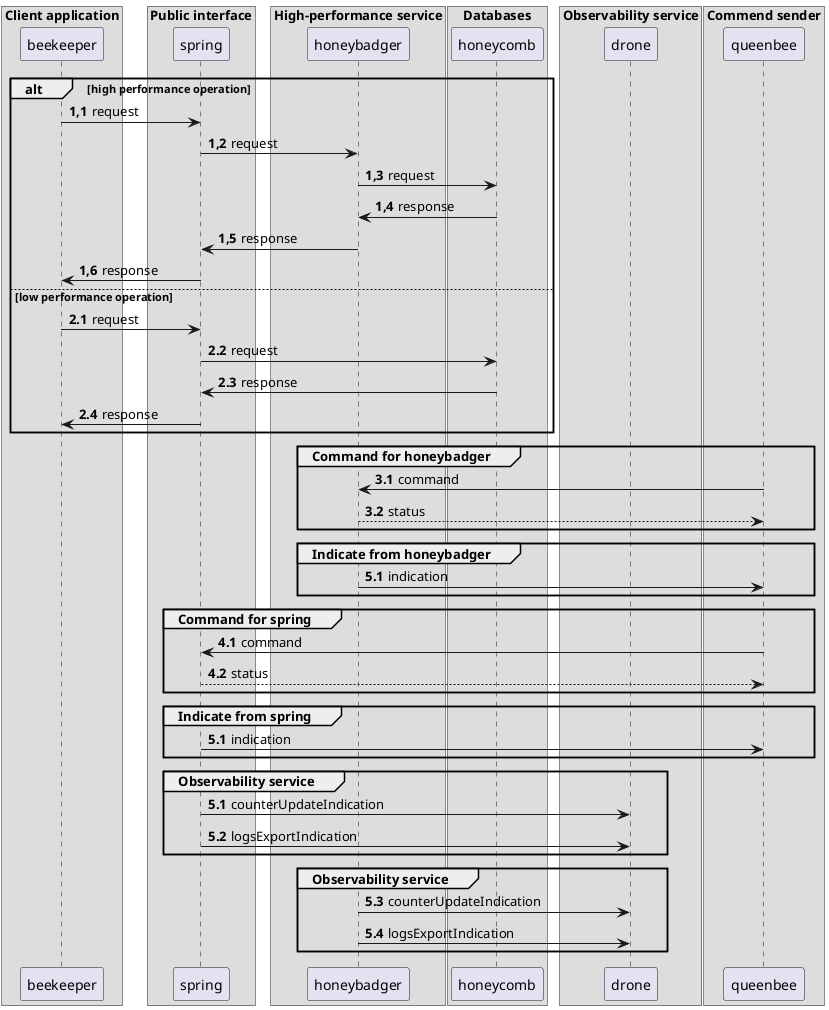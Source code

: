 @startuml

box "Client application"
participant beekeeper
end box

box "Public interface"
participant spring
end box

box "High-performance service"
participant honeybadger
end box

box "Databases"
participant honeycomb
end box

box "Observability service"
participant drone
end box

box "Commend sender"
participant queenbee
end box

alt high performance operation
    autonumber 1,1
    beekeeper -> spring: request
    spring -> honeybadger: request
    honeybadger -> honeycomb: request
    honeycomb -> honeybadger: response
    honeybadger -> spring: response
    spring -> beekeeper: response
else low performance operation
    autonumber 2.1
    beekeeper -> spring: request
    spring -> honeycomb: request
    honeycomb -> spring: response
    spring -> beekeeper: response
end

group Command for honeybadger
    autonumber 3.1
    queenbee -> honeybadger: command
    queenbee <-- honeybadger: status
end

group Indicate from honeybadger
    autonumber 5.1
    honeybadger -> queenbee: indication
end

group Command for spring
    autonumber 4.1
    queenbee -> spring: command
    queenbee <-- spring: status
end

group Indicate from spring
    autonumber 5.1
    spring -> queenbee: indication
end

group Observability service
autonumber 5.1
    spring -> drone: counterUpdateIndication
    spring -> drone: logsExportIndication
end
group Observability service
    honeybadger -> drone: counterUpdateIndication
    honeybadger -> drone: logsExportIndication
end
@enduml